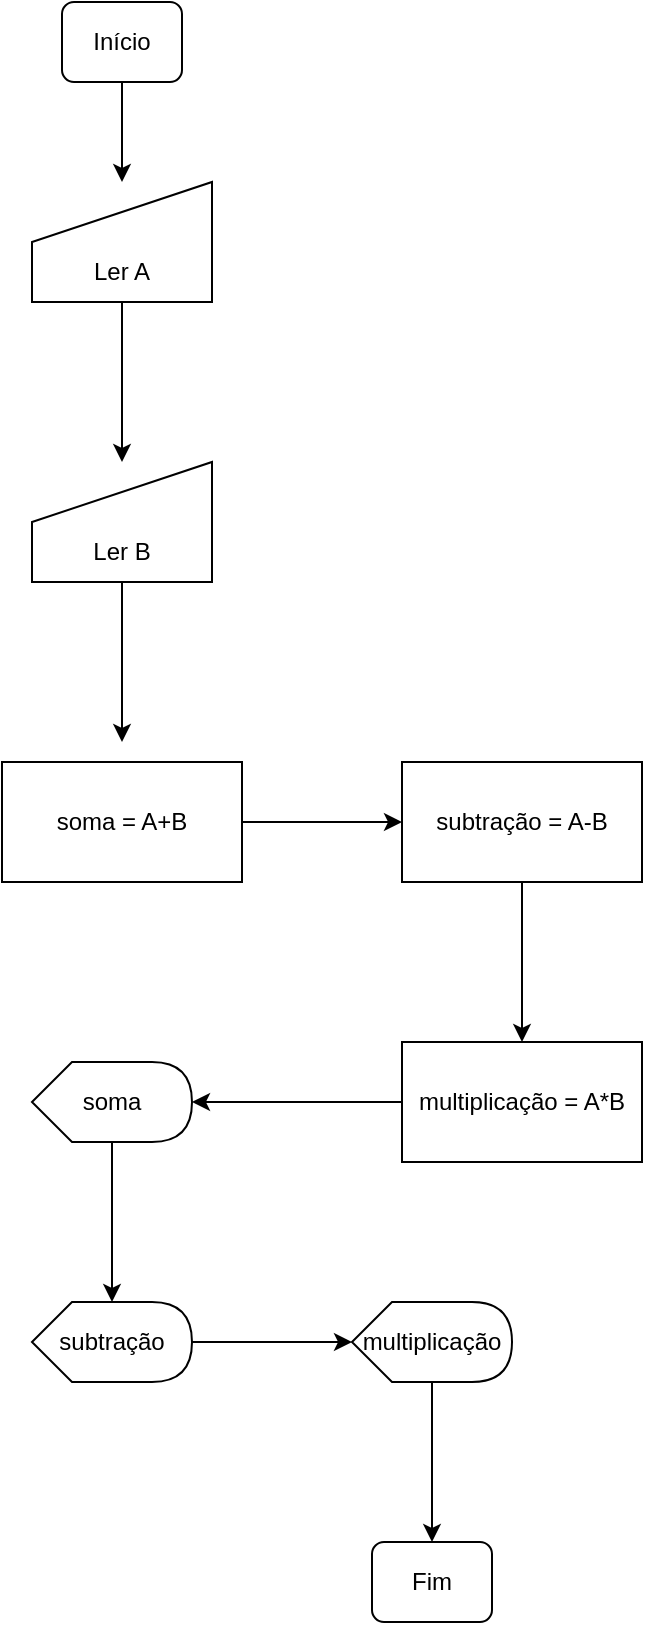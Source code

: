 <mxfile version="26.2.6">
  <diagram name="Página-1" id="f26ATUXwMrcRfMTvw1Bg">
    <mxGraphModel dx="694" dy="1547" grid="1" gridSize="10" guides="1" tooltips="1" connect="1" arrows="1" fold="1" page="1" pageScale="1" pageWidth="827" pageHeight="1169" math="0" shadow="0">
      <root>
        <mxCell id="0" />
        <mxCell id="1" parent="0" />
        <mxCell id="CheT1Smpb18L2ok-Bgkh-11" value="" style="edgeStyle=orthogonalEdgeStyle;rounded=0;orthogonalLoop=1;jettySize=auto;html=1;" edge="1" parent="1" source="CheT1Smpb18L2ok-Bgkh-2" target="CheT1Smpb18L2ok-Bgkh-7">
          <mxGeometry relative="1" as="geometry" />
        </mxCell>
        <mxCell id="CheT1Smpb18L2ok-Bgkh-2" value="Início" style="rounded=1;whiteSpace=wrap;html=1;fontSize=12;glass=0;strokeWidth=1;shadow=0;" vertex="1" parent="1">
          <mxGeometry x="440" y="-970" width="60" height="40" as="geometry" />
        </mxCell>
        <mxCell id="CheT1Smpb18L2ok-Bgkh-3" value="Fim" style="rounded=1;whiteSpace=wrap;html=1;fontSize=12;glass=0;strokeWidth=1;shadow=0;" vertex="1" parent="1">
          <mxGeometry x="595" y="-200" width="60" height="40" as="geometry" />
        </mxCell>
        <mxCell id="CheT1Smpb18L2ok-Bgkh-6" value="" style="edgeStyle=orthogonalEdgeStyle;rounded=0;orthogonalLoop=1;jettySize=auto;html=1;" edge="1" parent="1" source="CheT1Smpb18L2ok-Bgkh-7" target="CheT1Smpb18L2ok-Bgkh-9">
          <mxGeometry relative="1" as="geometry" />
        </mxCell>
        <mxCell id="CheT1Smpb18L2ok-Bgkh-7" value="&lt;div&gt;&lt;br&gt;&lt;/div&gt;&lt;div&gt;&lt;br&gt;&lt;/div&gt;Ler A" style="shape=manualInput;whiteSpace=wrap;html=1;" vertex="1" parent="1">
          <mxGeometry x="425" y="-880" width="90" height="60" as="geometry" />
        </mxCell>
        <mxCell id="CheT1Smpb18L2ok-Bgkh-8" value="" style="edgeStyle=orthogonalEdgeStyle;rounded=0;orthogonalLoop=1;jettySize=auto;html=1;" edge="1" parent="1" source="CheT1Smpb18L2ok-Bgkh-9">
          <mxGeometry relative="1" as="geometry">
            <mxPoint x="470" y="-600.0" as="targetPoint" />
          </mxGeometry>
        </mxCell>
        <mxCell id="CheT1Smpb18L2ok-Bgkh-9" value="&lt;div&gt;&lt;br&gt;&lt;/div&gt;&lt;div&gt;&lt;br&gt;&lt;/div&gt;Ler B" style="shape=manualInput;whiteSpace=wrap;html=1;" vertex="1" parent="1">
          <mxGeometry x="425" y="-740" width="90" height="60" as="geometry" />
        </mxCell>
        <mxCell id="CheT1Smpb18L2ok-Bgkh-14" value="" style="edgeStyle=orthogonalEdgeStyle;rounded=0;orthogonalLoop=1;jettySize=auto;html=1;" edge="1" parent="1" source="CheT1Smpb18L2ok-Bgkh-12" target="CheT1Smpb18L2ok-Bgkh-13">
          <mxGeometry relative="1" as="geometry" />
        </mxCell>
        <mxCell id="CheT1Smpb18L2ok-Bgkh-12" value="soma = A+B" style="rounded=0;whiteSpace=wrap;html=1;" vertex="1" parent="1">
          <mxGeometry x="410" y="-590" width="120" height="60" as="geometry" />
        </mxCell>
        <mxCell id="CheT1Smpb18L2ok-Bgkh-16" value="" style="edgeStyle=orthogonalEdgeStyle;rounded=0;orthogonalLoop=1;jettySize=auto;html=1;" edge="1" parent="1" source="CheT1Smpb18L2ok-Bgkh-13" target="CheT1Smpb18L2ok-Bgkh-15">
          <mxGeometry relative="1" as="geometry" />
        </mxCell>
        <mxCell id="CheT1Smpb18L2ok-Bgkh-13" value="subtração = A-B" style="rounded=0;whiteSpace=wrap;html=1;" vertex="1" parent="1">
          <mxGeometry x="610" y="-590" width="120" height="60" as="geometry" />
        </mxCell>
        <mxCell id="CheT1Smpb18L2ok-Bgkh-18" value="" style="edgeStyle=orthogonalEdgeStyle;rounded=0;orthogonalLoop=1;jettySize=auto;html=1;" edge="1" parent="1" source="CheT1Smpb18L2ok-Bgkh-15" target="CheT1Smpb18L2ok-Bgkh-17">
          <mxGeometry relative="1" as="geometry" />
        </mxCell>
        <mxCell id="CheT1Smpb18L2ok-Bgkh-15" value="multiplicação = A*B" style="rounded=0;whiteSpace=wrap;html=1;" vertex="1" parent="1">
          <mxGeometry x="610" y="-450" width="120" height="60" as="geometry" />
        </mxCell>
        <mxCell id="CheT1Smpb18L2ok-Bgkh-20" value="" style="edgeStyle=orthogonalEdgeStyle;rounded=0;orthogonalLoop=1;jettySize=auto;html=1;" edge="1" parent="1" source="CheT1Smpb18L2ok-Bgkh-17" target="CheT1Smpb18L2ok-Bgkh-19">
          <mxGeometry relative="1" as="geometry" />
        </mxCell>
        <mxCell id="CheT1Smpb18L2ok-Bgkh-17" value="soma" style="shape=display;whiteSpace=wrap;html=1;" vertex="1" parent="1">
          <mxGeometry x="425" y="-440" width="80" height="40" as="geometry" />
        </mxCell>
        <mxCell id="CheT1Smpb18L2ok-Bgkh-22" value="" style="edgeStyle=orthogonalEdgeStyle;rounded=0;orthogonalLoop=1;jettySize=auto;html=1;" edge="1" parent="1" source="CheT1Smpb18L2ok-Bgkh-19" target="CheT1Smpb18L2ok-Bgkh-21">
          <mxGeometry relative="1" as="geometry" />
        </mxCell>
        <mxCell id="CheT1Smpb18L2ok-Bgkh-19" value="subtração" style="shape=display;whiteSpace=wrap;html=1;" vertex="1" parent="1">
          <mxGeometry x="425" y="-320" width="80" height="40" as="geometry" />
        </mxCell>
        <mxCell id="CheT1Smpb18L2ok-Bgkh-24" value="" style="edgeStyle=orthogonalEdgeStyle;rounded=0;orthogonalLoop=1;jettySize=auto;html=1;" edge="1" parent="1" source="CheT1Smpb18L2ok-Bgkh-21" target="CheT1Smpb18L2ok-Bgkh-3">
          <mxGeometry relative="1" as="geometry" />
        </mxCell>
        <mxCell id="CheT1Smpb18L2ok-Bgkh-21" value="multiplicação" style="shape=display;whiteSpace=wrap;html=1;" vertex="1" parent="1">
          <mxGeometry x="585" y="-320" width="80" height="40" as="geometry" />
        </mxCell>
      </root>
    </mxGraphModel>
  </diagram>
</mxfile>
